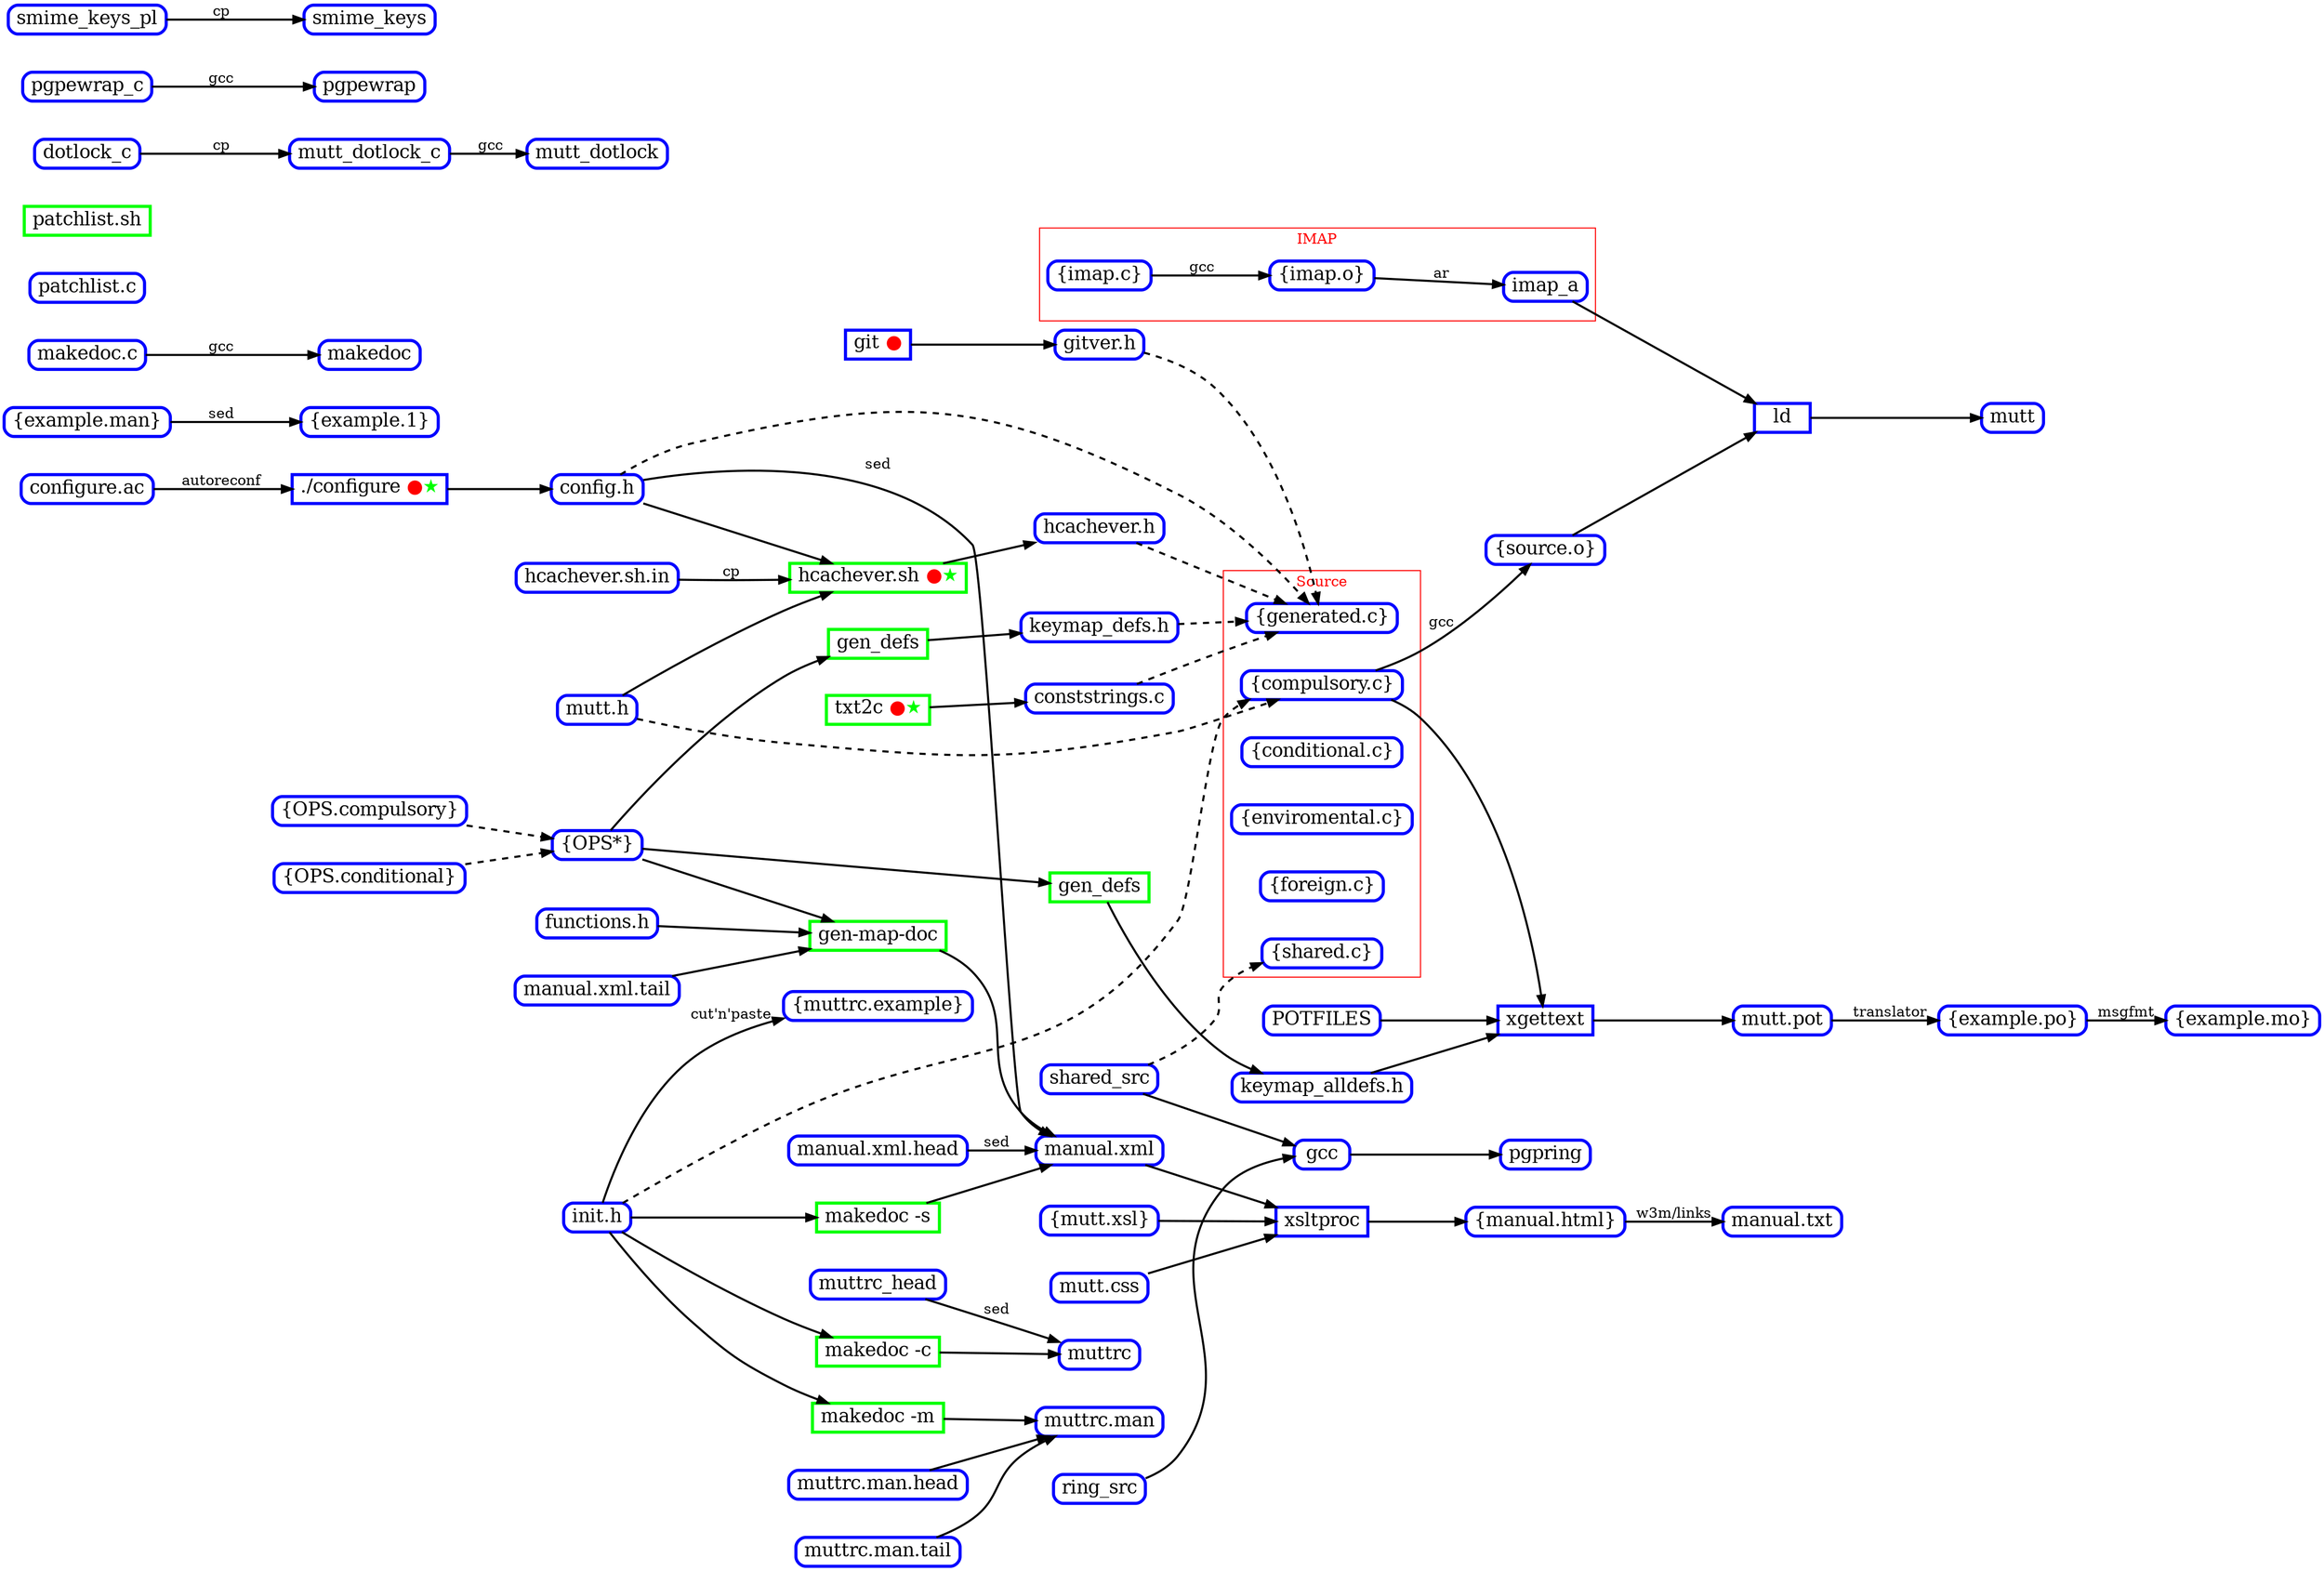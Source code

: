 digraph build {
	graph [
		rankdir="LR"
		nodesep="0.5"
		ranksep="0.3"
	]

	node [
		shape="Mrecord"
		style="solid"
		height="0.2"
		penwidth="3.0"
		color="blue"
		fontcolor="black"
		fontsize="18"
	]

	edge [
		penwidth="2.0"
		color="#000000"
		arrowsize="1.0"
	]


	comp_ops         [ label="\{OPS.compulsory\}"  ]
	cond_ops         [ label="\{OPS.conditional\}" ]
	configure_ac     [ label="configure.ac"        ]
	config_h         [ label="config.h"            ]
	conststrings_c   [ label="conststrings.c"      ]
	functions_h      [ label="functions.h"         ]
	gitver_h         [ label="gitver.h"            ]
	hcachever_h      [ label="hcachever.h"         ]
	hcachever_sh     [ label="hcachever.sh"        ]
	hcachever_sh_in  [ label="hcachever.sh.in"     ]
	init_h           [ label="init.h"              ]
	keymap_alldefs_h [ label="keymap_alldefs.h"    ]
	keymap_defs_h    [ label="keymap_defs.h"       ]
	lots_1           [ label="\{example.1\}"       ]
	lots_man         [ label="\{example.man\}"     ]
	lots_mo          [ label="\{example.mo\}"      ]
	lots_muttrc      [ label="\{muttrc.example\}"  ]
	lots_obj         [ label="\{source.o\}"        ]
	lots_po          [ label="\{example.po\}"      ]
	lots_xsl         [ label="\{mutt.xsl\}"        ]
	makedoc_src      [ label="makedoc.c"           ]
	manual_html      [ label="\{manual.html\}"     ]
	manual_txt       [ label="manual.txt"          ]
	manual_xml       [ label="manual.xml"          ]
	manual_xml_head  [ label="manual.xml.head"     ]
	manual_xml_tail  [ label="manual.xml.tail"     ]
	muttrc           [ label="muttrc"              ]
	muttrc_man       [ label="muttrc.man"          ]
	muttrc_man_head  [ label="muttrc.man.head"     ]
	muttrc_man_tail  [ label="muttrc.man.tail"     ]
	mutt_css         [ label="mutt.css"            ]
	mutt_h           [ label="mutt.h"              ]
	mutt_pot         [ label="mutt.pot"            ]
	ops              [ label="\{OPS*\}"            ]
	patchlist_c      [ label="patchlist.c"         ]

	dot_configure [ label=<./configure <font color="red">●</font><font color="green">★</font>> shape="box" ]
	gen_alldefs   [ label="gen_defs" color="green" shape="box" ]
	gen_defs      [ label="gen_defs" color="green" shape="box" ]
	gen_map_doc   [ label="gen-map-doc" color="green" shape="box" ]
	git           [ label=<git <font color="red">●</font>> shape="box" ]
	hcachever_sh  [ label=<hcachever.sh <font color="red">●</font><font color="green">★</font>> color="green" shape="box" ]
	ld            [ label="ld" shape="box" ]
	makedoc_c     [ label="makedoc -c" color="green" shape="box" ]
	makedoc_m     [ label="makedoc -m" color="green" shape="box" ]
	makedoc_s     [ label="makedoc -s" color="green" shape="box" ]
	patchlist_sh  [ label="patchlist.sh" color="green" shape="box" ]
	txt2c         [ label=<txt2c <font color="red">●</font><font color="green">★</font>> color="green" shape="box" ]
	xgettext      [ label="xgettext" shape="box" ]
	xsltproc      [ label="xsltproc" shape="box" ]

	compulsory -> lots_obj [ label="gcc" ]
	lots_obj -> ld
	ld -> mutt

	dot_configure -> config_h
	config_h -> generated [ style="dashed" ]

	git -> gitver_h
	gitver_h -> generated [ style="dashed" ]

	txt2c -> conststrings_c
	conststrings_c -> generated [ style="dashed" ]

	config_h -> hcachever_sh
	mutt_h -> hcachever_sh
	mutt_h -> compulsory [ style="dashed" ]
	hcachever_sh -> hcachever_h
	hcachever_h -> generated [ style="dashed" ]

	ops -> gen_defs
	gen_defs -> keymap_defs_h
	ops -> gen_alldefs
	gen_alldefs -> keymap_alldefs_h
	keymap_defs_h -> generated [ style="dashed" ]

	cond_ops -> ops [ style="dashed" ]
	comp_ops -> ops [ style="dashed" ]

	subgraph cluster_imap {
		fontcolor="red"
		label="IMAP"
		color="#ff0000"

		lots_imap_c [ label="\{imap.c\}" ]
		lots_imap_o [ label="\{imap.o\}" ]

		lots_imap_c -> lots_imap_o [ label="gcc" ]
		lots_imap_o -> imap_a [ label="ar" ]
	}

	subgraph cluster_source {
		fontcolor="red"
		label="Source"
		color="#ff0000"

		compulsory   [ label="\{compulsory.c\}"   ]
		conditional  [ label="\{conditional.c\}"  ]
		enviromental [ label="\{enviromental.c\}" ]
		foreign      [ label="\{foreign.c\}"      ]
		generated    [ label="\{generated.c\}"    ]
		shared       [ label="\{shared.c\}"       ]
	}

	imap_a -> ld
	POTFILES -> xgettext
	keymap_alldefs_h -> xgettext
	compulsory -> xgettext
	xgettext -> mutt_pot

	lots_man -> lots_1 [ label="sed" ]

	configure_ac -> dot_configure [ label="autoreconf" ]

	manual_xml -> xsltproc
	lots_xsl -> xsltproc
	mutt_css -> xsltproc
	xsltproc -> manual_html
	manual_html -> manual_txt [ label="w3m/links" ]

	mutt_pot -> lots_po [ label="translator" ]
	lots_po -> lots_mo [ label="msgfmt" ]

	init_h -> makedoc_m
	muttrc_man_head -> muttrc_man
	makedoc_m -> muttrc_man
	muttrc_man_tail -> muttrc_man

	muttrc_head -> muttrc [ label="sed" ]
	init_h -> makedoc_c
	makedoc_c -> muttrc

	init_h -> lots_muttrc [ label="cut'n'paste" ]

	init_h -> compulsory [ style="dashed" ]

	hcachever_sh_in -> hcachever_sh [ label="cp" ]
	dotlock_c -> mutt_dotlock_c [ label="cp" ]
	mutt_dotlock_c -> mutt_dotlock [ label="gcc" ]
	pgpewrap_c -> pgpewrap [ label="gcc" ]
	smime_keys_pl -> smime_keys [ label="cp" ]
	makedoc_src -> makedoc [ label="gcc" ]

	config_h -> manual_xml [ label="sed" ]
	manual_xml_head -> manual_xml [ label="sed" ]

	manual_xml_tail -> gen_map_doc
	ops -> gen_map_doc
	gen_map_doc -> manual_xml
	init_h -> makedoc_s
	makedoc_s -> manual_xml
	functions_h -> gen_map_doc

	shared_src -> gcc
	shared_src -> shared [ style="dashed" ]
	ring_src -> gcc
	gcc -> pgpring
}

